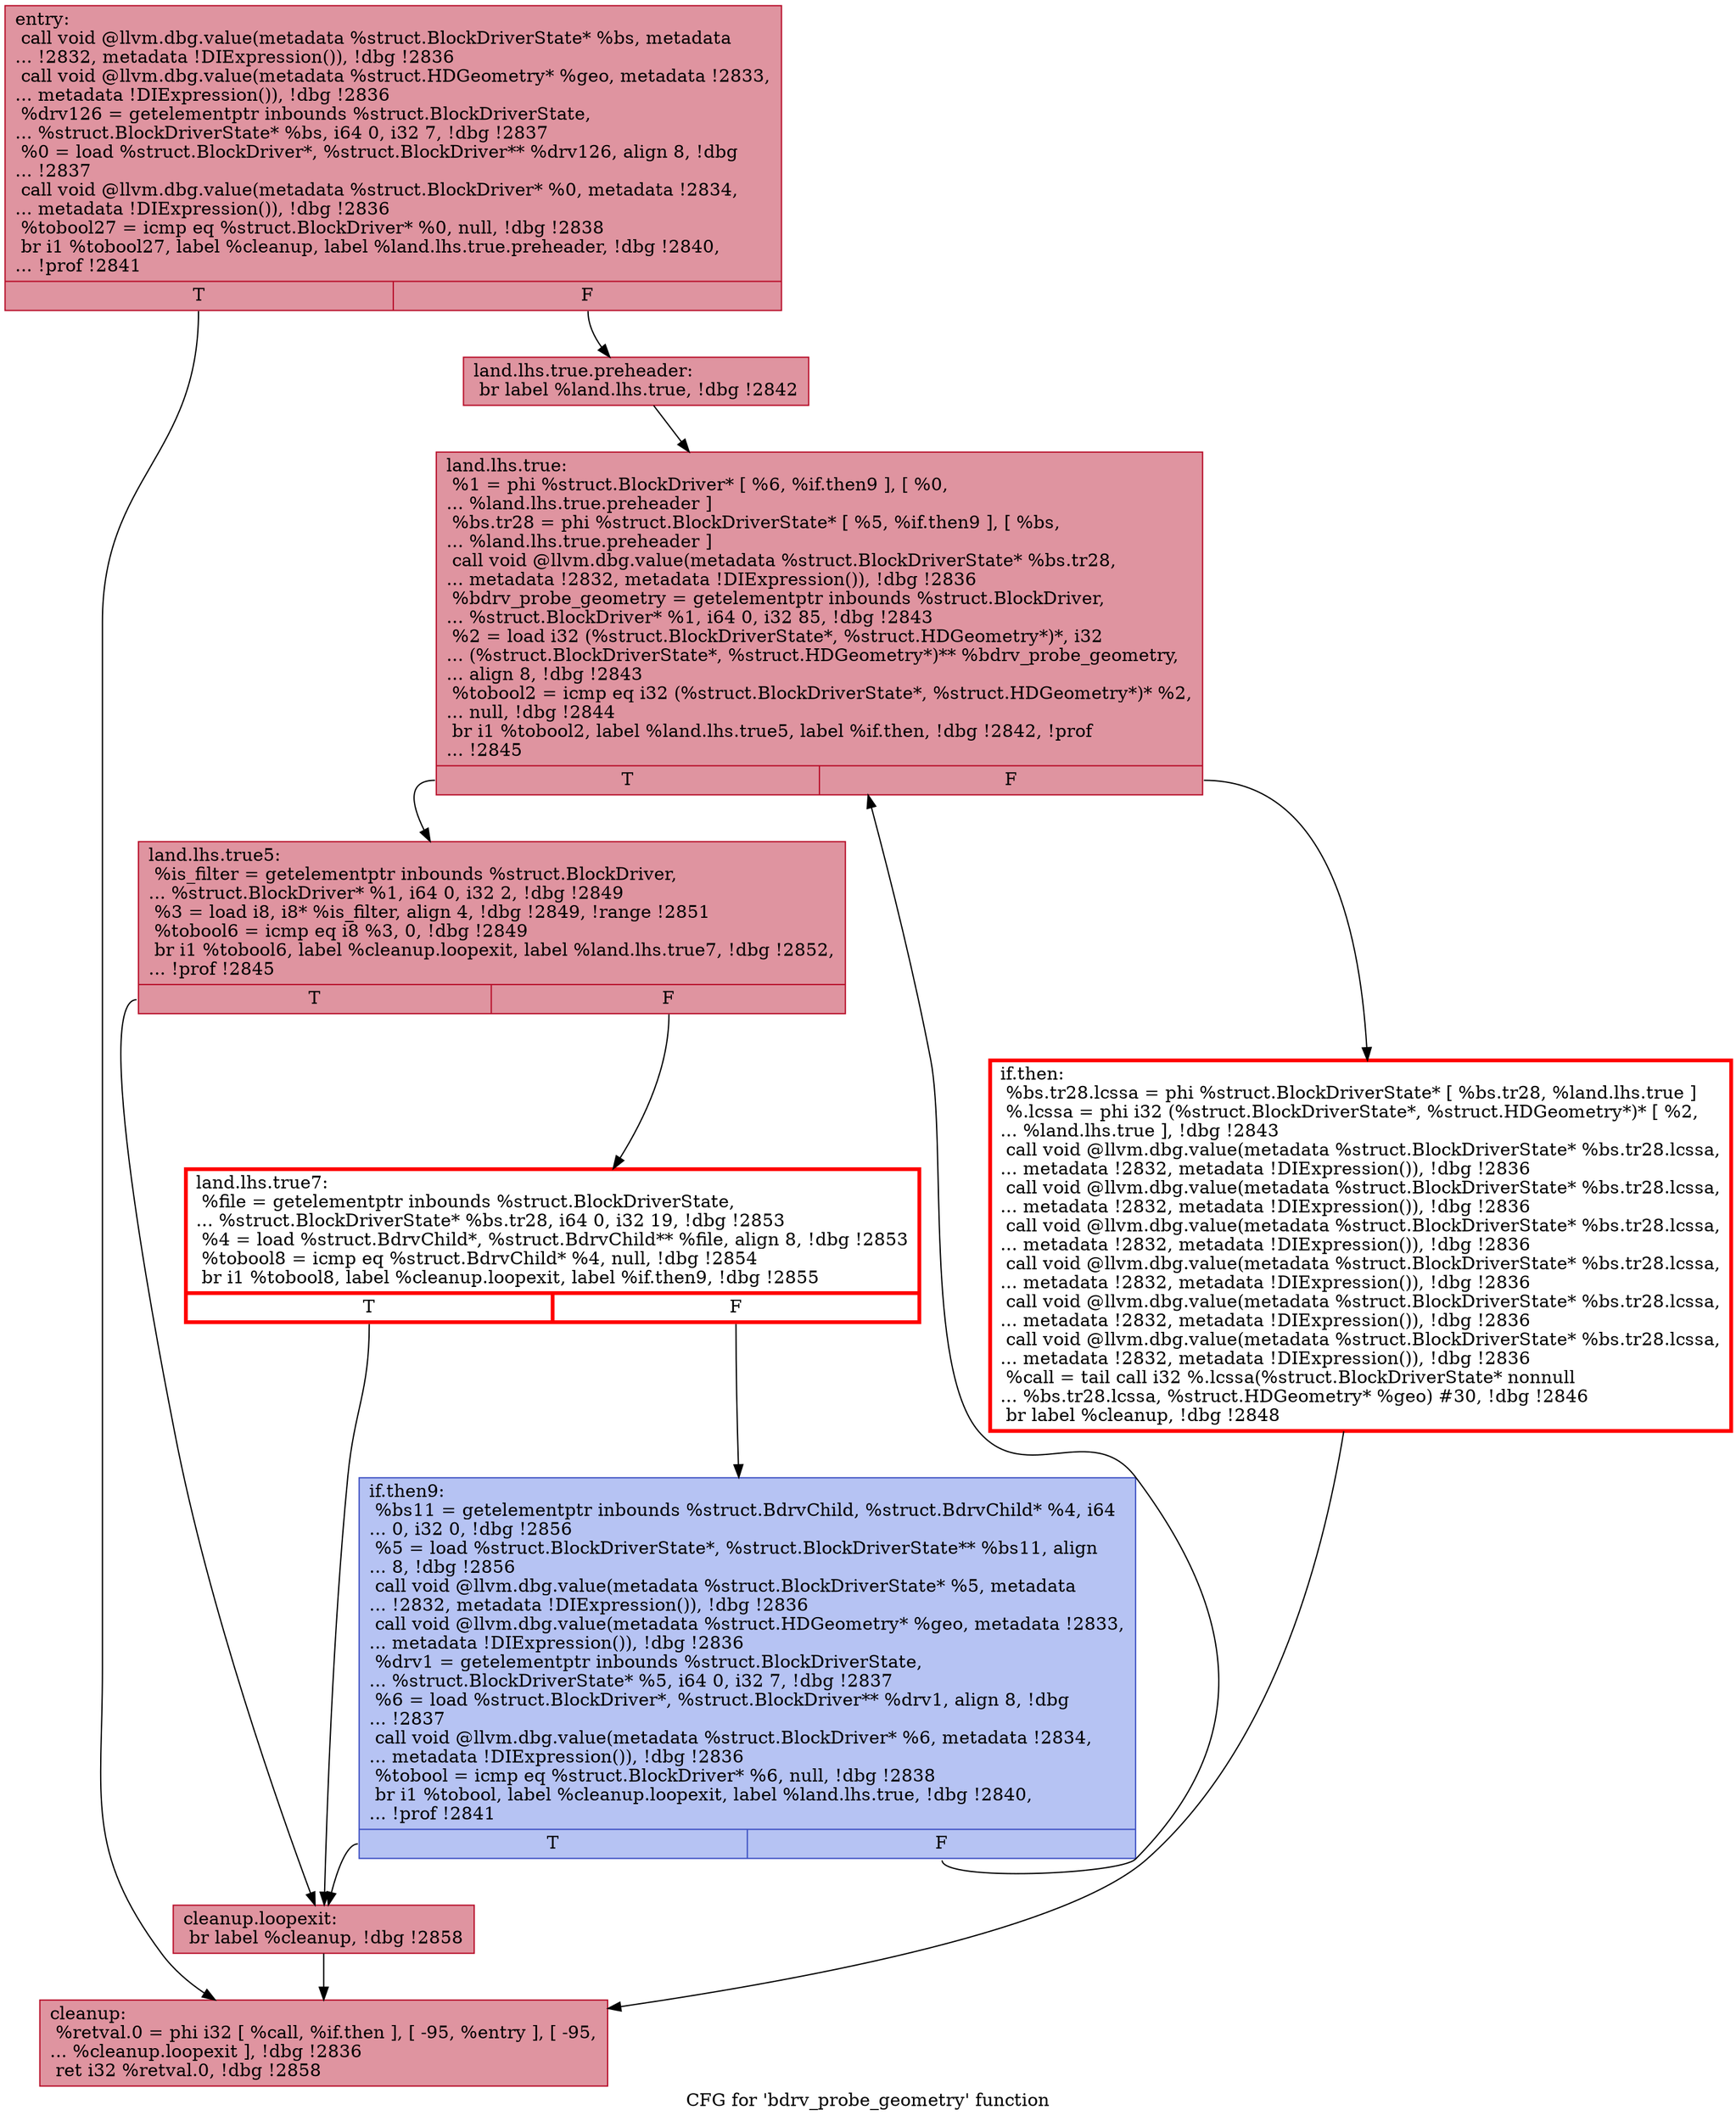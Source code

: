 digraph "CFG for 'bdrv_probe_geometry' function" {
	label="CFG for 'bdrv_probe_geometry' function";

	Node0x55906e7930e0 [shape=record,color="#b70d28ff", style=filled, fillcolor="#b70d2870",label="{entry:\l  call void @llvm.dbg.value(metadata %struct.BlockDriverState* %bs, metadata\l... !2832, metadata !DIExpression()), !dbg !2836\l  call void @llvm.dbg.value(metadata %struct.HDGeometry* %geo, metadata !2833,\l... metadata !DIExpression()), !dbg !2836\l  %drv126 = getelementptr inbounds %struct.BlockDriverState,\l... %struct.BlockDriverState* %bs, i64 0, i32 7, !dbg !2837\l  %0 = load %struct.BlockDriver*, %struct.BlockDriver** %drv126, align 8, !dbg\l... !2837\l  call void @llvm.dbg.value(metadata %struct.BlockDriver* %0, metadata !2834,\l... metadata !DIExpression()), !dbg !2836\l  %tobool27 = icmp eq %struct.BlockDriver* %0, null, !dbg !2838\l  br i1 %tobool27, label %cleanup, label %land.lhs.true.preheader, !dbg !2840,\l... !prof !2841\l|{<s0>T|<s1>F}}"];
	Node0x55906e7930e0:s0 -> Node0x55906e2ae760;
	Node0x55906e7930e0:s1 -> Node0x55906e3fbc20;
	Node0x55906e3fbc20 [shape=record,color="#b70d28ff", style=filled, fillcolor="#b70d2870",label="{land.lhs.true.preheader:                          \l  br label %land.lhs.true, !dbg !2842\l}"];
	Node0x55906e3fbc20 -> Node0x55906e2ad810;
	Node0x55906e2ad810 [shape=record,color="#b70d28ff", style=filled, fillcolor="#b70d2870",label="{land.lhs.true:                                    \l  %1 = phi %struct.BlockDriver* [ %6, %if.then9 ], [ %0,\l... %land.lhs.true.preheader ]\l  %bs.tr28 = phi %struct.BlockDriverState* [ %5, %if.then9 ], [ %bs,\l... %land.lhs.true.preheader ]\l  call void @llvm.dbg.value(metadata %struct.BlockDriverState* %bs.tr28,\l... metadata !2832, metadata !DIExpression()), !dbg !2836\l  %bdrv_probe_geometry = getelementptr inbounds %struct.BlockDriver,\l... %struct.BlockDriver* %1, i64 0, i32 85, !dbg !2843\l  %2 = load i32 (%struct.BlockDriverState*, %struct.HDGeometry*)*, i32\l... (%struct.BlockDriverState*, %struct.HDGeometry*)** %bdrv_probe_geometry,\l... align 8, !dbg !2843\l  %tobool2 = icmp eq i32 (%struct.BlockDriverState*, %struct.HDGeometry*)* %2,\l... null, !dbg !2844\l  br i1 %tobool2, label %land.lhs.true5, label %if.then, !dbg !2842, !prof\l... !2845\l|{<s0>T|<s1>F}}"];
	Node0x55906e2ad810:s0 -> Node0x55906e2aeb00;
	Node0x55906e2ad810:s1 -> Node0x55906e2ad6c0;
	Node0x55906e2ad6c0 [shape=record,penwidth=3.0, color="red",label="{if.then:                                          \l  %bs.tr28.lcssa = phi %struct.BlockDriverState* [ %bs.tr28, %land.lhs.true ]\l  %.lcssa = phi i32 (%struct.BlockDriverState*, %struct.HDGeometry*)* [ %2,\l... %land.lhs.true ], !dbg !2843\l  call void @llvm.dbg.value(metadata %struct.BlockDriverState* %bs.tr28.lcssa,\l... metadata !2832, metadata !DIExpression()), !dbg !2836\l  call void @llvm.dbg.value(metadata %struct.BlockDriverState* %bs.tr28.lcssa,\l... metadata !2832, metadata !DIExpression()), !dbg !2836\l  call void @llvm.dbg.value(metadata %struct.BlockDriverState* %bs.tr28.lcssa,\l... metadata !2832, metadata !DIExpression()), !dbg !2836\l  call void @llvm.dbg.value(metadata %struct.BlockDriverState* %bs.tr28.lcssa,\l... metadata !2832, metadata !DIExpression()), !dbg !2836\l  call void @llvm.dbg.value(metadata %struct.BlockDriverState* %bs.tr28.lcssa,\l... metadata !2832, metadata !DIExpression()), !dbg !2836\l  call void @llvm.dbg.value(metadata %struct.BlockDriverState* %bs.tr28.lcssa,\l... metadata !2832, metadata !DIExpression()), !dbg !2836\l  %call = tail call i32 %.lcssa(%struct.BlockDriverState* nonnull\l... %bs.tr28.lcssa, %struct.HDGeometry* %geo) #30, !dbg !2846\l  br label %cleanup, !dbg !2848\l}"];
	Node0x55906e2ad6c0 -> Node0x55906e2ae760;
	Node0x55906e2aeb00 [shape=record,color="#b70d28ff", style=filled, fillcolor="#b70d2870",label="{land.lhs.true5:                                   \l  %is_filter = getelementptr inbounds %struct.BlockDriver,\l... %struct.BlockDriver* %1, i64 0, i32 2, !dbg !2849\l  %3 = load i8, i8* %is_filter, align 4, !dbg !2849, !range !2851\l  %tobool6 = icmp eq i8 %3, 0, !dbg !2849\l  br i1 %tobool6, label %cleanup.loopexit, label %land.lhs.true7, !dbg !2852,\l... !prof !2845\l|{<s0>T|<s1>F}}"];
	Node0x55906e2aeb00:s0 -> Node0x55906e3a3bb0;
	Node0x55906e2aeb00:s1 -> Node0x55906e2aea50;
	Node0x55906e2aea50 [shape=record,penwidth=3.0, color="red",label="{land.lhs.true7:                                   \l  %file = getelementptr inbounds %struct.BlockDriverState,\l... %struct.BlockDriverState* %bs.tr28, i64 0, i32 19, !dbg !2853\l  %4 = load %struct.BdrvChild*, %struct.BdrvChild** %file, align 8, !dbg !2853\l  %tobool8 = icmp eq %struct.BdrvChild* %4, null, !dbg !2854\l  br i1 %tobool8, label %cleanup.loopexit, label %if.then9, !dbg !2855\l|{<s0>T|<s1>F}}"];
	Node0x55906e2aea50:s0 -> Node0x55906e3a3bb0;
	Node0x55906e2aea50:s1 -> Node0x55906e2ae970;
	Node0x55906e2ae970 [shape=record,color="#3d50c3ff", style=filled, fillcolor="#5977e370",label="{if.then9:                                         \l  %bs11 = getelementptr inbounds %struct.BdrvChild, %struct.BdrvChild* %4, i64\l... 0, i32 0, !dbg !2856\l  %5 = load %struct.BlockDriverState*, %struct.BlockDriverState** %bs11, align\l... 8, !dbg !2856\l  call void @llvm.dbg.value(metadata %struct.BlockDriverState* %5, metadata\l... !2832, metadata !DIExpression()), !dbg !2836\l  call void @llvm.dbg.value(metadata %struct.HDGeometry* %geo, metadata !2833,\l... metadata !DIExpression()), !dbg !2836\l  %drv1 = getelementptr inbounds %struct.BlockDriverState,\l... %struct.BlockDriverState* %5, i64 0, i32 7, !dbg !2837\l  %6 = load %struct.BlockDriver*, %struct.BlockDriver** %drv1, align 8, !dbg\l... !2837\l  call void @llvm.dbg.value(metadata %struct.BlockDriver* %6, metadata !2834,\l... metadata !DIExpression()), !dbg !2836\l  %tobool = icmp eq %struct.BlockDriver* %6, null, !dbg !2838\l  br i1 %tobool, label %cleanup.loopexit, label %land.lhs.true, !dbg !2840,\l... !prof !2841\l|{<s0>T|<s1>F}}"];
	Node0x55906e2ae970:s0 -> Node0x55906e3a3bb0;
	Node0x55906e2ae970:s1 -> Node0x55906e2ad810;
	Node0x55906e3a3bb0 [shape=record,color="#b70d28ff", style=filled, fillcolor="#b70d2870",label="{cleanup.loopexit:                                 \l  br label %cleanup, !dbg !2858\l}"];
	Node0x55906e3a3bb0 -> Node0x55906e2ae760;
	Node0x55906e2ae760 [shape=record,color="#b70d28ff", style=filled, fillcolor="#b70d2870",label="{cleanup:                                          \l  %retval.0 = phi i32 [ %call, %if.then ], [ -95, %entry ], [ -95,\l... %cleanup.loopexit ], !dbg !2836\l  ret i32 %retval.0, !dbg !2858\l}"];
}
